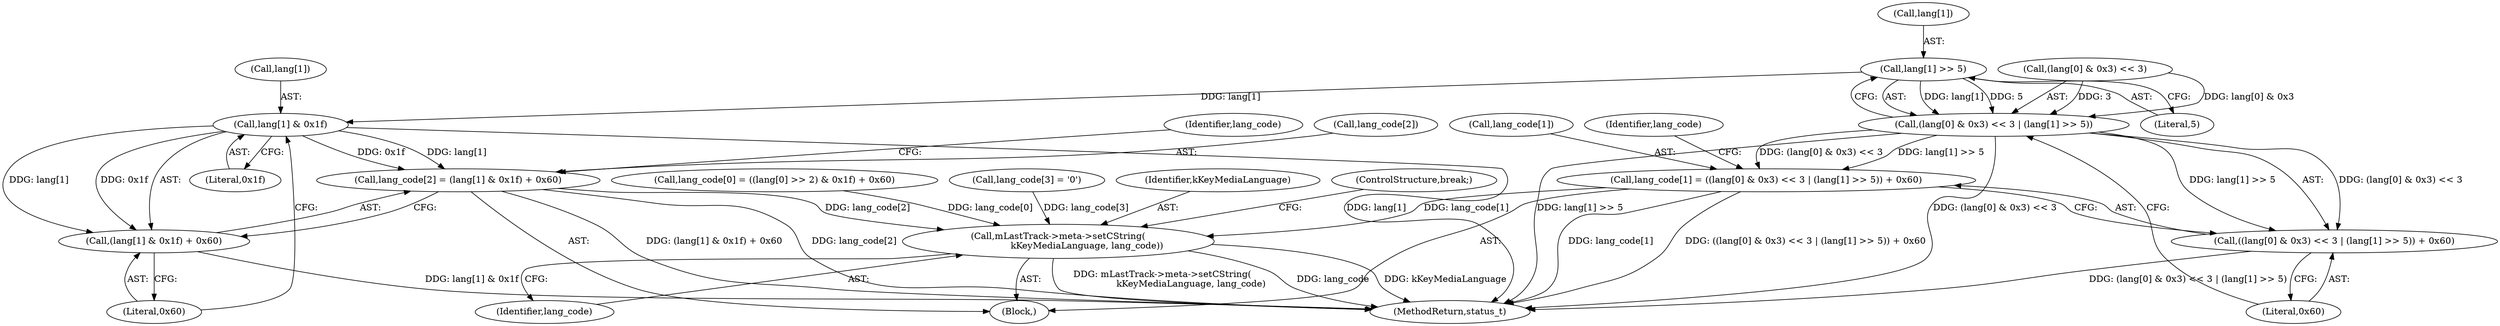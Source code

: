 digraph "0_Android_e7142a0703bc93f75e213e96ebc19000022afed9@array" {
"1001403" [label="(Call,lang[1] >> 5)"];
"1001395" [label="(Call,(lang[0] & 0x3) << 3 | (lang[1] >> 5))"];
"1001390" [label="(Call,lang_code[1] = ((lang[0] & 0x3) << 3 | (lang[1] >> 5)) + 0x60)"];
"1001425" [label="(Call,mLastTrack->meta->setCString(\n                    kKeyMediaLanguage, lang_code))"];
"1001394" [label="(Call,((lang[0] & 0x3) << 3 | (lang[1] >> 5)) + 0x60)"];
"1001414" [label="(Call,lang[1] & 0x1f)"];
"1001409" [label="(Call,lang_code[2] = (lang[1] & 0x1f) + 0x60)"];
"1001413" [label="(Call,(lang[1] & 0x1f) + 0x60)"];
"1001411" [label="(Identifier,lang_code)"];
"1001426" [label="(Identifier,kKeyMediaLanguage)"];
"1001407" [label="(Literal,5)"];
"1001395" [label="(Call,(lang[0] & 0x3) << 3 | (lang[1] >> 5))"];
"1001419" [label="(Literal,0x60)"];
"1001422" [label="(Identifier,lang_code)"];
"1001415" [label="(Call,lang[1])"];
"1001410" [label="(Call,lang_code[2])"];
"1001408" [label="(Literal,0x60)"];
"1001390" [label="(Call,lang_code[1] = ((lang[0] & 0x3) << 3 | (lang[1] >> 5)) + 0x60)"];
"1001409" [label="(Call,lang_code[2] = (lang[1] & 0x1f) + 0x60)"];
"1001153" [label="(Block,)"];
"1003275" [label="(MethodReturn,status_t)"];
"1001391" [label="(Call,lang_code[1])"];
"1001413" [label="(Call,(lang[1] & 0x1f) + 0x60)"];
"1001428" [label="(ControlStructure,break;)"];
"1001394" [label="(Call,((lang[0] & 0x3) << 3 | (lang[1] >> 5)) + 0x60)"];
"1001404" [label="(Call,lang[1])"];
"1001403" [label="(Call,lang[1] >> 5)"];
"1001396" [label="(Call,(lang[0] & 0x3) << 3)"];
"1001377" [label="(Call,lang_code[0] = ((lang[0] >> 2) & 0x1f) + 0x60)"];
"1001414" [label="(Call,lang[1] & 0x1f)"];
"1001420" [label="(Call,lang_code[3] = '\0')"];
"1001427" [label="(Identifier,lang_code)"];
"1001418" [label="(Literal,0x1f)"];
"1001425" [label="(Call,mLastTrack->meta->setCString(\n                    kKeyMediaLanguage, lang_code))"];
"1001403" -> "1001395"  [label="AST: "];
"1001403" -> "1001407"  [label="CFG: "];
"1001404" -> "1001403"  [label="AST: "];
"1001407" -> "1001403"  [label="AST: "];
"1001395" -> "1001403"  [label="CFG: "];
"1001403" -> "1001395"  [label="DDG: lang[1]"];
"1001403" -> "1001395"  [label="DDG: 5"];
"1001403" -> "1001414"  [label="DDG: lang[1]"];
"1001395" -> "1001394"  [label="AST: "];
"1001396" -> "1001395"  [label="AST: "];
"1001408" -> "1001395"  [label="CFG: "];
"1001395" -> "1003275"  [label="DDG: lang[1] >> 5"];
"1001395" -> "1003275"  [label="DDG: (lang[0] & 0x3) << 3"];
"1001395" -> "1001390"  [label="DDG: (lang[0] & 0x3) << 3"];
"1001395" -> "1001390"  [label="DDG: lang[1] >> 5"];
"1001395" -> "1001394"  [label="DDG: (lang[0] & 0x3) << 3"];
"1001395" -> "1001394"  [label="DDG: lang[1] >> 5"];
"1001396" -> "1001395"  [label="DDG: lang[0] & 0x3"];
"1001396" -> "1001395"  [label="DDG: 3"];
"1001390" -> "1001153"  [label="AST: "];
"1001390" -> "1001394"  [label="CFG: "];
"1001391" -> "1001390"  [label="AST: "];
"1001394" -> "1001390"  [label="AST: "];
"1001411" -> "1001390"  [label="CFG: "];
"1001390" -> "1003275"  [label="DDG: ((lang[0] & 0x3) << 3 | (lang[1] >> 5)) + 0x60"];
"1001390" -> "1003275"  [label="DDG: lang_code[1]"];
"1001390" -> "1001425"  [label="DDG: lang_code[1]"];
"1001425" -> "1001153"  [label="AST: "];
"1001425" -> "1001427"  [label="CFG: "];
"1001426" -> "1001425"  [label="AST: "];
"1001427" -> "1001425"  [label="AST: "];
"1001428" -> "1001425"  [label="CFG: "];
"1001425" -> "1003275"  [label="DDG: mLastTrack->meta->setCString(\n                    kKeyMediaLanguage, lang_code)"];
"1001425" -> "1003275"  [label="DDG: lang_code"];
"1001425" -> "1003275"  [label="DDG: kKeyMediaLanguage"];
"1001409" -> "1001425"  [label="DDG: lang_code[2]"];
"1001420" -> "1001425"  [label="DDG: lang_code[3]"];
"1001377" -> "1001425"  [label="DDG: lang_code[0]"];
"1001394" -> "1001408"  [label="CFG: "];
"1001408" -> "1001394"  [label="AST: "];
"1001394" -> "1003275"  [label="DDG: (lang[0] & 0x3) << 3 | (lang[1] >> 5)"];
"1001414" -> "1001413"  [label="AST: "];
"1001414" -> "1001418"  [label="CFG: "];
"1001415" -> "1001414"  [label="AST: "];
"1001418" -> "1001414"  [label="AST: "];
"1001419" -> "1001414"  [label="CFG: "];
"1001414" -> "1003275"  [label="DDG: lang[1]"];
"1001414" -> "1001409"  [label="DDG: lang[1]"];
"1001414" -> "1001409"  [label="DDG: 0x1f"];
"1001414" -> "1001413"  [label="DDG: lang[1]"];
"1001414" -> "1001413"  [label="DDG: 0x1f"];
"1001409" -> "1001153"  [label="AST: "];
"1001409" -> "1001413"  [label="CFG: "];
"1001410" -> "1001409"  [label="AST: "];
"1001413" -> "1001409"  [label="AST: "];
"1001422" -> "1001409"  [label="CFG: "];
"1001409" -> "1003275"  [label="DDG: lang_code[2]"];
"1001409" -> "1003275"  [label="DDG: (lang[1] & 0x1f) + 0x60"];
"1001413" -> "1001419"  [label="CFG: "];
"1001419" -> "1001413"  [label="AST: "];
"1001413" -> "1003275"  [label="DDG: lang[1] & 0x1f"];
}
